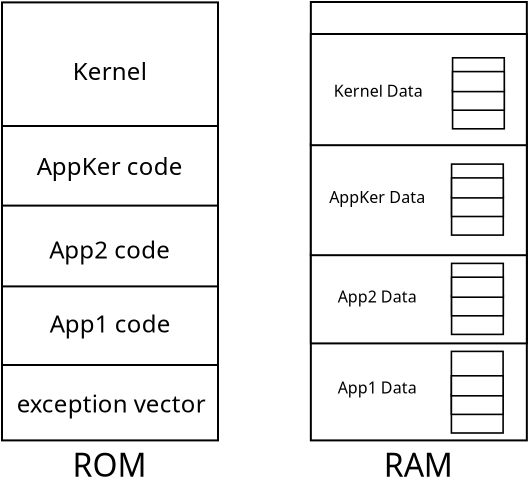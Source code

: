 <?xml version="1.0" encoding="UTF-8"?>
<dia:diagram xmlns:dia="http://www.lysator.liu.se/~alla/dia/">
  <dia:layer name="Background" visible="true">
    <dia:object type="Standard - Box" version="0" id="O0">
      <dia:attribute name="obj_pos">
        <dia:point val="12.693,5.85"/>
      </dia:attribute>
      <dia:attribute name="obj_bb">
        <dia:rectangle val="12.643,5.8;23.543,27.8"/>
      </dia:attribute>
      <dia:attribute name="elem_corner">
        <dia:point val="12.693,5.85"/>
      </dia:attribute>
      <dia:attribute name="elem_width">
        <dia:real val="10.8"/>
      </dia:attribute>
      <dia:attribute name="elem_height">
        <dia:real val="21.9"/>
      </dia:attribute>
      <dia:attribute name="show_background">
        <dia:boolean val="true"/>
      </dia:attribute>
    </dia:object>
    <dia:object type="Standard - Box" version="0" id="O1">
      <dia:attribute name="obj_pos">
        <dia:point val="28.135,5.83"/>
      </dia:attribute>
      <dia:attribute name="obj_bb">
        <dia:rectangle val="28.085,5.78;38.985,27.8"/>
      </dia:attribute>
      <dia:attribute name="elem_corner">
        <dia:point val="28.135,5.83"/>
      </dia:attribute>
      <dia:attribute name="elem_width">
        <dia:real val="10.8"/>
      </dia:attribute>
      <dia:attribute name="elem_height">
        <dia:real val="21.92"/>
      </dia:attribute>
      <dia:attribute name="show_background">
        <dia:boolean val="true"/>
      </dia:attribute>
    </dia:object>
    <dia:object type="Standard - Box" version="0" id="O2">
      <dia:attribute name="obj_pos">
        <dia:point val="12.693,20"/>
      </dia:attribute>
      <dia:attribute name="obj_bb">
        <dia:rectangle val="12.643,19.95;23.543,24.03"/>
      </dia:attribute>
      <dia:attribute name="elem_corner">
        <dia:point val="12.693,20"/>
      </dia:attribute>
      <dia:attribute name="elem_width">
        <dia:real val="10.8"/>
      </dia:attribute>
      <dia:attribute name="elem_height">
        <dia:real val="3.98"/>
      </dia:attribute>
      <dia:attribute name="show_background">
        <dia:boolean val="true"/>
      </dia:attribute>
    </dia:object>
    <dia:object type="Standard - Box" version="0" id="O3">
      <dia:attribute name="obj_pos">
        <dia:point val="12.693,15.93"/>
      </dia:attribute>
      <dia:attribute name="obj_bb">
        <dia:rectangle val="12.643,15.88;23.543,20.1"/>
      </dia:attribute>
      <dia:attribute name="elem_corner">
        <dia:point val="12.693,15.93"/>
      </dia:attribute>
      <dia:attribute name="elem_width">
        <dia:real val="10.8"/>
      </dia:attribute>
      <dia:attribute name="elem_height">
        <dia:real val="4.12"/>
      </dia:attribute>
      <dia:attribute name="show_background">
        <dia:boolean val="true"/>
      </dia:attribute>
    </dia:object>
    <dia:object type="Standard - Box" version="0" id="O4">
      <dia:attribute name="obj_pos">
        <dia:point val="12.693,12.03"/>
      </dia:attribute>
      <dia:attribute name="obj_bb">
        <dia:rectangle val="12.643,11.98;23.543,16.06"/>
      </dia:attribute>
      <dia:attribute name="elem_corner">
        <dia:point val="12.693,12.03"/>
      </dia:attribute>
      <dia:attribute name="elem_width">
        <dia:real val="10.8"/>
      </dia:attribute>
      <dia:attribute name="elem_height">
        <dia:real val="3.98"/>
      </dia:attribute>
      <dia:attribute name="show_background">
        <dia:boolean val="true"/>
      </dia:attribute>
    </dia:object>
    <dia:object type="Standard - Box" version="0" id="O5">
      <dia:attribute name="obj_pos">
        <dia:point val="28.135,18.45"/>
      </dia:attribute>
      <dia:attribute name="obj_bb">
        <dia:rectangle val="28.085,18.4;38.985,22.95"/>
      </dia:attribute>
      <dia:attribute name="elem_corner">
        <dia:point val="28.135,18.45"/>
      </dia:attribute>
      <dia:attribute name="elem_width">
        <dia:real val="10.8"/>
      </dia:attribute>
      <dia:attribute name="elem_height">
        <dia:real val="4.45"/>
      </dia:attribute>
      <dia:attribute name="show_background">
        <dia:boolean val="true"/>
      </dia:attribute>
    </dia:object>
    <dia:object type="Standard - Box" version="0" id="O6">
      <dia:attribute name="obj_pos">
        <dia:point val="28.135,12.93"/>
      </dia:attribute>
      <dia:attribute name="obj_bb">
        <dia:rectangle val="28.085,12.88;38.985,18.54"/>
      </dia:attribute>
      <dia:attribute name="elem_corner">
        <dia:point val="28.135,12.93"/>
      </dia:attribute>
      <dia:attribute name="elem_width">
        <dia:real val="10.8"/>
      </dia:attribute>
      <dia:attribute name="elem_height">
        <dia:real val="5.56"/>
      </dia:attribute>
      <dia:attribute name="show_background">
        <dia:boolean val="true"/>
      </dia:attribute>
    </dia:object>
    <dia:object type="Standard - Box" version="0" id="O7">
      <dia:attribute name="obj_pos">
        <dia:point val="28.135,7.43"/>
      </dia:attribute>
      <dia:attribute name="obj_bb">
        <dia:rectangle val="28.085,7.38;38.985,13.04"/>
      </dia:attribute>
      <dia:attribute name="elem_corner">
        <dia:point val="28.135,7.43"/>
      </dia:attribute>
      <dia:attribute name="elem_width">
        <dia:real val="10.8"/>
      </dia:attribute>
      <dia:attribute name="elem_height">
        <dia:real val="5.56"/>
      </dia:attribute>
      <dia:attribute name="show_background">
        <dia:boolean val="true"/>
      </dia:attribute>
    </dia:object>
    <dia:object type="Standard - Text" version="0" id="O8">
      <dia:attribute name="obj_pos">
        <dia:point val="18.074,26.35"/>
      </dia:attribute>
      <dia:attribute name="obj_bb">
        <dia:rectangle val="14.124,25.2;22.024,27"/>
      </dia:attribute>
      <dia:attribute name="text">
        <dia:composite type="text">
          <dia:attribute name="string">
            <dia:string>#exception vector#</dia:string>
          </dia:attribute>
          <dia:attribute name="font">
            <dia:font family="sans" style="0" name="Helvetica"/>
          </dia:attribute>
          <dia:attribute name="height">
            <dia:real val="1.5"/>
          </dia:attribute>
          <dia:attribute name="pos">
            <dia:point val="18.074,26.35"/>
          </dia:attribute>
          <dia:attribute name="color">
            <dia:color val="#000000"/>
          </dia:attribute>
          <dia:attribute name="alignment">
            <dia:enum val="1"/>
          </dia:attribute>
        </dia:composite>
      </dia:attribute>
    </dia:object>
    <dia:object type="Standard - Text" version="0" id="O9">
      <dia:attribute name="obj_pos">
        <dia:point val="18.069,29.565"/>
      </dia:attribute>
      <dia:attribute name="obj_bb">
        <dia:rectangle val="16.369,28.065;19.769,30.465"/>
      </dia:attribute>
      <dia:attribute name="text">
        <dia:composite type="text">
          <dia:attribute name="string">
            <dia:string>#ROM#</dia:string>
          </dia:attribute>
          <dia:attribute name="font">
            <dia:font family="sans" style="0" name="Helvetica"/>
          </dia:attribute>
          <dia:attribute name="height">
            <dia:real val="2"/>
          </dia:attribute>
          <dia:attribute name="pos">
            <dia:point val="18.069,29.565"/>
          </dia:attribute>
          <dia:attribute name="color">
            <dia:color val="#000000"/>
          </dia:attribute>
          <dia:attribute name="alignment">
            <dia:enum val="1"/>
          </dia:attribute>
        </dia:composite>
      </dia:attribute>
    </dia:object>
    <dia:object type="Standard - Text" version="0" id="O10">
      <dia:attribute name="obj_pos">
        <dia:point val="33.511,29.565"/>
      </dia:attribute>
      <dia:attribute name="obj_bb">
        <dia:rectangle val="31.911,28.065;35.111,30.465"/>
      </dia:attribute>
      <dia:attribute name="text">
        <dia:composite type="text">
          <dia:attribute name="string">
            <dia:string>#RAM#</dia:string>
          </dia:attribute>
          <dia:attribute name="font">
            <dia:font family="sans" style="0" name="Helvetica"/>
          </dia:attribute>
          <dia:attribute name="height">
            <dia:real val="2"/>
          </dia:attribute>
          <dia:attribute name="pos">
            <dia:point val="33.511,29.565"/>
          </dia:attribute>
          <dia:attribute name="color">
            <dia:color val="#000000"/>
          </dia:attribute>
          <dia:attribute name="alignment">
            <dia:enum val="1"/>
          </dia:attribute>
        </dia:composite>
      </dia:attribute>
    </dia:object>
    <dia:object type="Standard - Text" version="0" id="O11">
      <dia:attribute name="obj_pos">
        <dia:point val="18.111,22.35"/>
      </dia:attribute>
      <dia:attribute name="obj_bb">
        <dia:rectangle val="15.511,21.164;20.747,23.073"/>
      </dia:attribute>
      <dia:attribute name="text">
        <dia:composite type="text">
          <dia:attribute name="string">
            <dia:string>#App1 code#</dia:string>
          </dia:attribute>
          <dia:attribute name="font">
            <dia:font family="sans" style="0" name="Helvetica"/>
          </dia:attribute>
          <dia:attribute name="height">
            <dia:real val="1.5"/>
          </dia:attribute>
          <dia:attribute name="pos">
            <dia:point val="18.111,22.35"/>
          </dia:attribute>
          <dia:attribute name="color">
            <dia:color val="#000000"/>
          </dia:attribute>
          <dia:attribute name="alignment">
            <dia:enum val="1"/>
          </dia:attribute>
        </dia:composite>
      </dia:attribute>
    </dia:object>
    <dia:object type="Standard - Text" version="0" id="O12">
      <dia:attribute name="obj_pos">
        <dia:point val="18.074,18.65"/>
      </dia:attribute>
      <dia:attribute name="obj_bb">
        <dia:rectangle val="15.474,17.5;20.674,19.3"/>
      </dia:attribute>
      <dia:attribute name="text">
        <dia:composite type="text">
          <dia:attribute name="string">
            <dia:string>#App2 code#</dia:string>
          </dia:attribute>
          <dia:attribute name="font">
            <dia:font family="sans" style="0" name="Helvetica"/>
          </dia:attribute>
          <dia:attribute name="height">
            <dia:real val="1.5"/>
          </dia:attribute>
          <dia:attribute name="pos">
            <dia:point val="18.074,18.65"/>
          </dia:attribute>
          <dia:attribute name="color">
            <dia:color val="#000000"/>
          </dia:attribute>
          <dia:attribute name="alignment">
            <dia:enum val="1"/>
          </dia:attribute>
        </dia:composite>
      </dia:attribute>
    </dia:object>
    <dia:object type="Standard - Text" version="0" id="O13">
      <dia:attribute name="obj_pos">
        <dia:point val="18.074,14.48"/>
      </dia:attribute>
      <dia:attribute name="obj_bb">
        <dia:rectangle val="14.924,13.33;21.224,15.13"/>
      </dia:attribute>
      <dia:attribute name="text">
        <dia:composite type="text">
          <dia:attribute name="string">
            <dia:string>#AppKer code#</dia:string>
          </dia:attribute>
          <dia:attribute name="font">
            <dia:font family="sans" style="0" name="Helvetica"/>
          </dia:attribute>
          <dia:attribute name="height">
            <dia:real val="1.5"/>
          </dia:attribute>
          <dia:attribute name="pos">
            <dia:point val="18.074,14.48"/>
          </dia:attribute>
          <dia:attribute name="color">
            <dia:color val="#000000"/>
          </dia:attribute>
          <dia:attribute name="alignment">
            <dia:enum val="1"/>
          </dia:attribute>
        </dia:composite>
      </dia:attribute>
    </dia:object>
    <dia:object type="Standard - Text" version="0" id="O14">
      <dia:attribute name="obj_pos">
        <dia:point val="18.074,9.73"/>
      </dia:attribute>
      <dia:attribute name="obj_bb">
        <dia:rectangle val="16.499,8.58;19.649,10.38"/>
      </dia:attribute>
      <dia:attribute name="text">
        <dia:composite type="text">
          <dia:attribute name="string">
            <dia:string>#Kernel#</dia:string>
          </dia:attribute>
          <dia:attribute name="font">
            <dia:font family="sans" style="0" name="Helvetica"/>
          </dia:attribute>
          <dia:attribute name="height">
            <dia:real val="1.5"/>
          </dia:attribute>
          <dia:attribute name="pos">
            <dia:point val="18.074,9.73"/>
          </dia:attribute>
          <dia:attribute name="color">
            <dia:color val="#000000"/>
          </dia:attribute>
          <dia:attribute name="alignment">
            <dia:enum val="1"/>
          </dia:attribute>
        </dia:composite>
      </dia:attribute>
    </dia:object>
    <dia:object type="Standard - Text" version="0" id="O15">
      <dia:attribute name="obj_pos">
        <dia:point val="31.45,25.4"/>
      </dia:attribute>
      <dia:attribute name="obj_bb">
        <dia:rectangle val="29.725,24.574;33.201,25.902"/>
      </dia:attribute>
      <dia:attribute name="text">
        <dia:composite type="text">
          <dia:attribute name="string">
            <dia:string>#App1 Data#</dia:string>
          </dia:attribute>
          <dia:attribute name="font">
            <dia:font family="sans" style="0" name="Helvetica"/>
          </dia:attribute>
          <dia:attribute name="height">
            <dia:real val="1"/>
          </dia:attribute>
          <dia:attribute name="pos">
            <dia:point val="31.45,25.4"/>
          </dia:attribute>
          <dia:attribute name="color">
            <dia:color val="#000000"/>
          </dia:attribute>
          <dia:attribute name="alignment">
            <dia:enum val="1"/>
          </dia:attribute>
        </dia:composite>
      </dia:attribute>
    </dia:object>
    <dia:object type="Standard - Text" version="0" id="O16">
      <dia:attribute name="obj_pos">
        <dia:point val="31.46,20.85"/>
      </dia:attribute>
      <dia:attribute name="obj_bb">
        <dia:rectangle val="29.735,20.024;33.211,21.352"/>
      </dia:attribute>
      <dia:attribute name="text">
        <dia:composite type="text">
          <dia:attribute name="string">
            <dia:string>#App2 Data#</dia:string>
          </dia:attribute>
          <dia:attribute name="font">
            <dia:font family="sans" style="0" name="Helvetica"/>
          </dia:attribute>
          <dia:attribute name="height">
            <dia:real val="1"/>
          </dia:attribute>
          <dia:attribute name="pos">
            <dia:point val="31.46,20.85"/>
          </dia:attribute>
          <dia:attribute name="color">
            <dia:color val="#000000"/>
          </dia:attribute>
          <dia:attribute name="alignment">
            <dia:enum val="1"/>
          </dia:attribute>
        </dia:composite>
      </dia:attribute>
    </dia:object>
    <dia:group>
      <dia:object type="Standard - Box" version="0" id="O17">
        <dia:attribute name="obj_pos">
          <dia:point val="35.163,23.3"/>
        </dia:attribute>
        <dia:attribute name="obj_bb">
          <dia:rectangle val="35.123,23.26;37.788,27.42"/>
        </dia:attribute>
        <dia:attribute name="elem_corner">
          <dia:point val="35.163,23.3"/>
        </dia:attribute>
        <dia:attribute name="elem_width">
          <dia:real val="2.585"/>
        </dia:attribute>
        <dia:attribute name="elem_height">
          <dia:real val="4.08"/>
        </dia:attribute>
        <dia:attribute name="border_width">
          <dia:real val="0.08"/>
        </dia:attribute>
        <dia:attribute name="show_background">
          <dia:boolean val="true"/>
        </dia:attribute>
      </dia:object>
      <dia:object type="Standard - Box" version="0" id="O18">
        <dia:attribute name="obj_pos">
          <dia:point val="35.163,25.45"/>
        </dia:attribute>
        <dia:attribute name="obj_bb">
          <dia:rectangle val="35.123,25.41;37.788,26.49"/>
        </dia:attribute>
        <dia:attribute name="elem_corner">
          <dia:point val="35.163,25.45"/>
        </dia:attribute>
        <dia:attribute name="elem_width">
          <dia:real val="2.585"/>
        </dia:attribute>
        <dia:attribute name="elem_height">
          <dia:real val="1"/>
        </dia:attribute>
        <dia:attribute name="border_width">
          <dia:real val="0.08"/>
        </dia:attribute>
        <dia:attribute name="show_background">
          <dia:boolean val="true"/>
        </dia:attribute>
      </dia:object>
      <dia:object type="Standard - Box" version="0" id="O19">
        <dia:attribute name="obj_pos">
          <dia:point val="35.163,24.52"/>
        </dia:attribute>
        <dia:attribute name="obj_bb">
          <dia:rectangle val="35.123,24.48;37.788,25.56"/>
        </dia:attribute>
        <dia:attribute name="elem_corner">
          <dia:point val="35.163,24.52"/>
        </dia:attribute>
        <dia:attribute name="elem_width">
          <dia:real val="2.585"/>
        </dia:attribute>
        <dia:attribute name="elem_height">
          <dia:real val="1"/>
        </dia:attribute>
        <dia:attribute name="border_width">
          <dia:real val="0.08"/>
        </dia:attribute>
        <dia:attribute name="show_background">
          <dia:boolean val="true"/>
        </dia:attribute>
      </dia:object>
    </dia:group>
    <dia:group>
      <dia:object type="Standard - Box" version="0" id="O20">
        <dia:attribute name="obj_pos">
          <dia:point val="35.172,18.9"/>
        </dia:attribute>
        <dia:attribute name="obj_bb">
          <dia:rectangle val="35.133,18.86;37.797,22.49"/>
        </dia:attribute>
        <dia:attribute name="elem_corner">
          <dia:point val="35.172,18.9"/>
        </dia:attribute>
        <dia:attribute name="elem_width">
          <dia:real val="2.585"/>
        </dia:attribute>
        <dia:attribute name="elem_height">
          <dia:real val="3.55"/>
        </dia:attribute>
        <dia:attribute name="border_width">
          <dia:real val="0.08"/>
        </dia:attribute>
        <dia:attribute name="show_background">
          <dia:boolean val="true"/>
        </dia:attribute>
      </dia:object>
      <dia:object type="Standard - Box" version="0" id="O21">
        <dia:attribute name="obj_pos">
          <dia:point val="35.172,20.52"/>
        </dia:attribute>
        <dia:attribute name="obj_bb">
          <dia:rectangle val="35.133,20.48;37.797,21.56"/>
        </dia:attribute>
        <dia:attribute name="elem_corner">
          <dia:point val="35.172,20.52"/>
        </dia:attribute>
        <dia:attribute name="elem_width">
          <dia:real val="2.585"/>
        </dia:attribute>
        <dia:attribute name="elem_height">
          <dia:real val="1"/>
        </dia:attribute>
        <dia:attribute name="border_width">
          <dia:real val="0.08"/>
        </dia:attribute>
        <dia:attribute name="show_background">
          <dia:boolean val="true"/>
        </dia:attribute>
      </dia:object>
      <dia:object type="Standard - Box" version="0" id="O22">
        <dia:attribute name="obj_pos">
          <dia:point val="35.172,19.59"/>
        </dia:attribute>
        <dia:attribute name="obj_bb">
          <dia:rectangle val="35.133,19.55;37.797,20.63"/>
        </dia:attribute>
        <dia:attribute name="elem_corner">
          <dia:point val="35.172,19.59"/>
        </dia:attribute>
        <dia:attribute name="elem_width">
          <dia:real val="2.585"/>
        </dia:attribute>
        <dia:attribute name="elem_height">
          <dia:real val="1"/>
        </dia:attribute>
        <dia:attribute name="border_width">
          <dia:real val="0.08"/>
        </dia:attribute>
        <dia:attribute name="show_background">
          <dia:boolean val="true"/>
        </dia:attribute>
      </dia:object>
    </dia:group>
    <dia:group>
      <dia:object type="Standard - Text" version="0" id="O23">
        <dia:attribute name="obj_pos">
          <dia:point val="31.46,15.885"/>
        </dia:attribute>
        <dia:attribute name="obj_bb">
          <dia:rectangle val="29.36,15.085;33.56,16.335"/>
        </dia:attribute>
        <dia:attribute name="text">
          <dia:composite type="text">
            <dia:attribute name="string">
              <dia:string>#AppKer Data#</dia:string>
            </dia:attribute>
            <dia:attribute name="font">
              <dia:font family="sans" style="0" name="Helvetica"/>
            </dia:attribute>
            <dia:attribute name="height">
              <dia:real val="1"/>
            </dia:attribute>
            <dia:attribute name="pos">
              <dia:point val="31.46,15.885"/>
            </dia:attribute>
            <dia:attribute name="color">
              <dia:color val="#000000"/>
            </dia:attribute>
            <dia:attribute name="alignment">
              <dia:enum val="1"/>
            </dia:attribute>
          </dia:composite>
        </dia:attribute>
      </dia:object>
      <dia:group>
        <dia:object type="Standard - Box" version="0" id="O24">
          <dia:attribute name="obj_pos">
            <dia:point val="35.172,13.935"/>
          </dia:attribute>
          <dia:attribute name="obj_bb">
            <dia:rectangle val="35.133,13.895;37.797,17.525"/>
          </dia:attribute>
          <dia:attribute name="elem_corner">
            <dia:point val="35.172,13.935"/>
          </dia:attribute>
          <dia:attribute name="elem_width">
            <dia:real val="2.585"/>
          </dia:attribute>
          <dia:attribute name="elem_height">
            <dia:real val="3.55"/>
          </dia:attribute>
          <dia:attribute name="border_width">
            <dia:real val="0.08"/>
          </dia:attribute>
          <dia:attribute name="show_background">
            <dia:boolean val="true"/>
          </dia:attribute>
        </dia:object>
        <dia:object type="Standard - Box" version="0" id="O25">
          <dia:attribute name="obj_pos">
            <dia:point val="35.172,15.555"/>
          </dia:attribute>
          <dia:attribute name="obj_bb">
            <dia:rectangle val="35.133,15.515;37.797,16.595"/>
          </dia:attribute>
          <dia:attribute name="elem_corner">
            <dia:point val="35.172,15.555"/>
          </dia:attribute>
          <dia:attribute name="elem_width">
            <dia:real val="2.585"/>
          </dia:attribute>
          <dia:attribute name="elem_height">
            <dia:real val="1"/>
          </dia:attribute>
          <dia:attribute name="border_width">
            <dia:real val="0.08"/>
          </dia:attribute>
          <dia:attribute name="show_background">
            <dia:boolean val="true"/>
          </dia:attribute>
        </dia:object>
        <dia:object type="Standard - Box" version="0" id="O26">
          <dia:attribute name="obj_pos">
            <dia:point val="35.172,14.625"/>
          </dia:attribute>
          <dia:attribute name="obj_bb">
            <dia:rectangle val="35.133,14.585;37.797,15.665"/>
          </dia:attribute>
          <dia:attribute name="elem_corner">
            <dia:point val="35.172,14.625"/>
          </dia:attribute>
          <dia:attribute name="elem_width">
            <dia:real val="2.585"/>
          </dia:attribute>
          <dia:attribute name="elem_height">
            <dia:real val="1"/>
          </dia:attribute>
          <dia:attribute name="border_width">
            <dia:real val="0.08"/>
          </dia:attribute>
          <dia:attribute name="show_background">
            <dia:boolean val="true"/>
          </dia:attribute>
        </dia:object>
      </dia:group>
    </dia:group>
    <dia:group>
      <dia:object type="Standard - Text" version="0" id="O27">
        <dia:attribute name="obj_pos">
          <dia:point val="31.51,10.57"/>
        </dia:attribute>
        <dia:attribute name="obj_bb">
          <dia:rectangle val="29.585,9.77;33.435,11.02"/>
        </dia:attribute>
        <dia:attribute name="text">
          <dia:composite type="text">
            <dia:attribute name="string">
              <dia:string>#Kernel Data#</dia:string>
            </dia:attribute>
            <dia:attribute name="font">
              <dia:font family="sans" style="0" name="Helvetica"/>
            </dia:attribute>
            <dia:attribute name="height">
              <dia:real val="1"/>
            </dia:attribute>
            <dia:attribute name="pos">
              <dia:point val="31.51,10.57"/>
            </dia:attribute>
            <dia:attribute name="color">
              <dia:color val="#000000"/>
            </dia:attribute>
            <dia:attribute name="alignment">
              <dia:enum val="1"/>
            </dia:attribute>
          </dia:composite>
        </dia:attribute>
      </dia:object>
      <dia:group>
        <dia:object type="Standard - Box" version="0" id="O28">
          <dia:attribute name="obj_pos">
            <dia:point val="35.222,8.62"/>
          </dia:attribute>
          <dia:attribute name="obj_bb">
            <dia:rectangle val="35.182,8.58;37.847,12.21"/>
          </dia:attribute>
          <dia:attribute name="elem_corner">
            <dia:point val="35.222,8.62"/>
          </dia:attribute>
          <dia:attribute name="elem_width">
            <dia:real val="2.585"/>
          </dia:attribute>
          <dia:attribute name="elem_height">
            <dia:real val="3.55"/>
          </dia:attribute>
          <dia:attribute name="border_width">
            <dia:real val="0.08"/>
          </dia:attribute>
          <dia:attribute name="show_background">
            <dia:boolean val="true"/>
          </dia:attribute>
        </dia:object>
        <dia:object type="Standard - Box" version="0" id="O29">
          <dia:attribute name="obj_pos">
            <dia:point val="35.222,10.24"/>
          </dia:attribute>
          <dia:attribute name="obj_bb">
            <dia:rectangle val="35.182,10.2;37.847,11.28"/>
          </dia:attribute>
          <dia:attribute name="elem_corner">
            <dia:point val="35.222,10.24"/>
          </dia:attribute>
          <dia:attribute name="elem_width">
            <dia:real val="2.585"/>
          </dia:attribute>
          <dia:attribute name="elem_height">
            <dia:real val="1"/>
          </dia:attribute>
          <dia:attribute name="border_width">
            <dia:real val="0.08"/>
          </dia:attribute>
          <dia:attribute name="show_background">
            <dia:boolean val="true"/>
          </dia:attribute>
        </dia:object>
        <dia:object type="Standard - Box" version="0" id="O30">
          <dia:attribute name="obj_pos">
            <dia:point val="35.222,9.31"/>
          </dia:attribute>
          <dia:attribute name="obj_bb">
            <dia:rectangle val="35.182,9.27;37.847,10.35"/>
          </dia:attribute>
          <dia:attribute name="elem_corner">
            <dia:point val="35.222,9.31"/>
          </dia:attribute>
          <dia:attribute name="elem_width">
            <dia:real val="2.585"/>
          </dia:attribute>
          <dia:attribute name="elem_height">
            <dia:real val="1"/>
          </dia:attribute>
          <dia:attribute name="border_width">
            <dia:real val="0.08"/>
          </dia:attribute>
          <dia:attribute name="show_background">
            <dia:boolean val="true"/>
          </dia:attribute>
        </dia:object>
      </dia:group>
    </dia:group>
  </dia:layer>
</dia:diagram>
